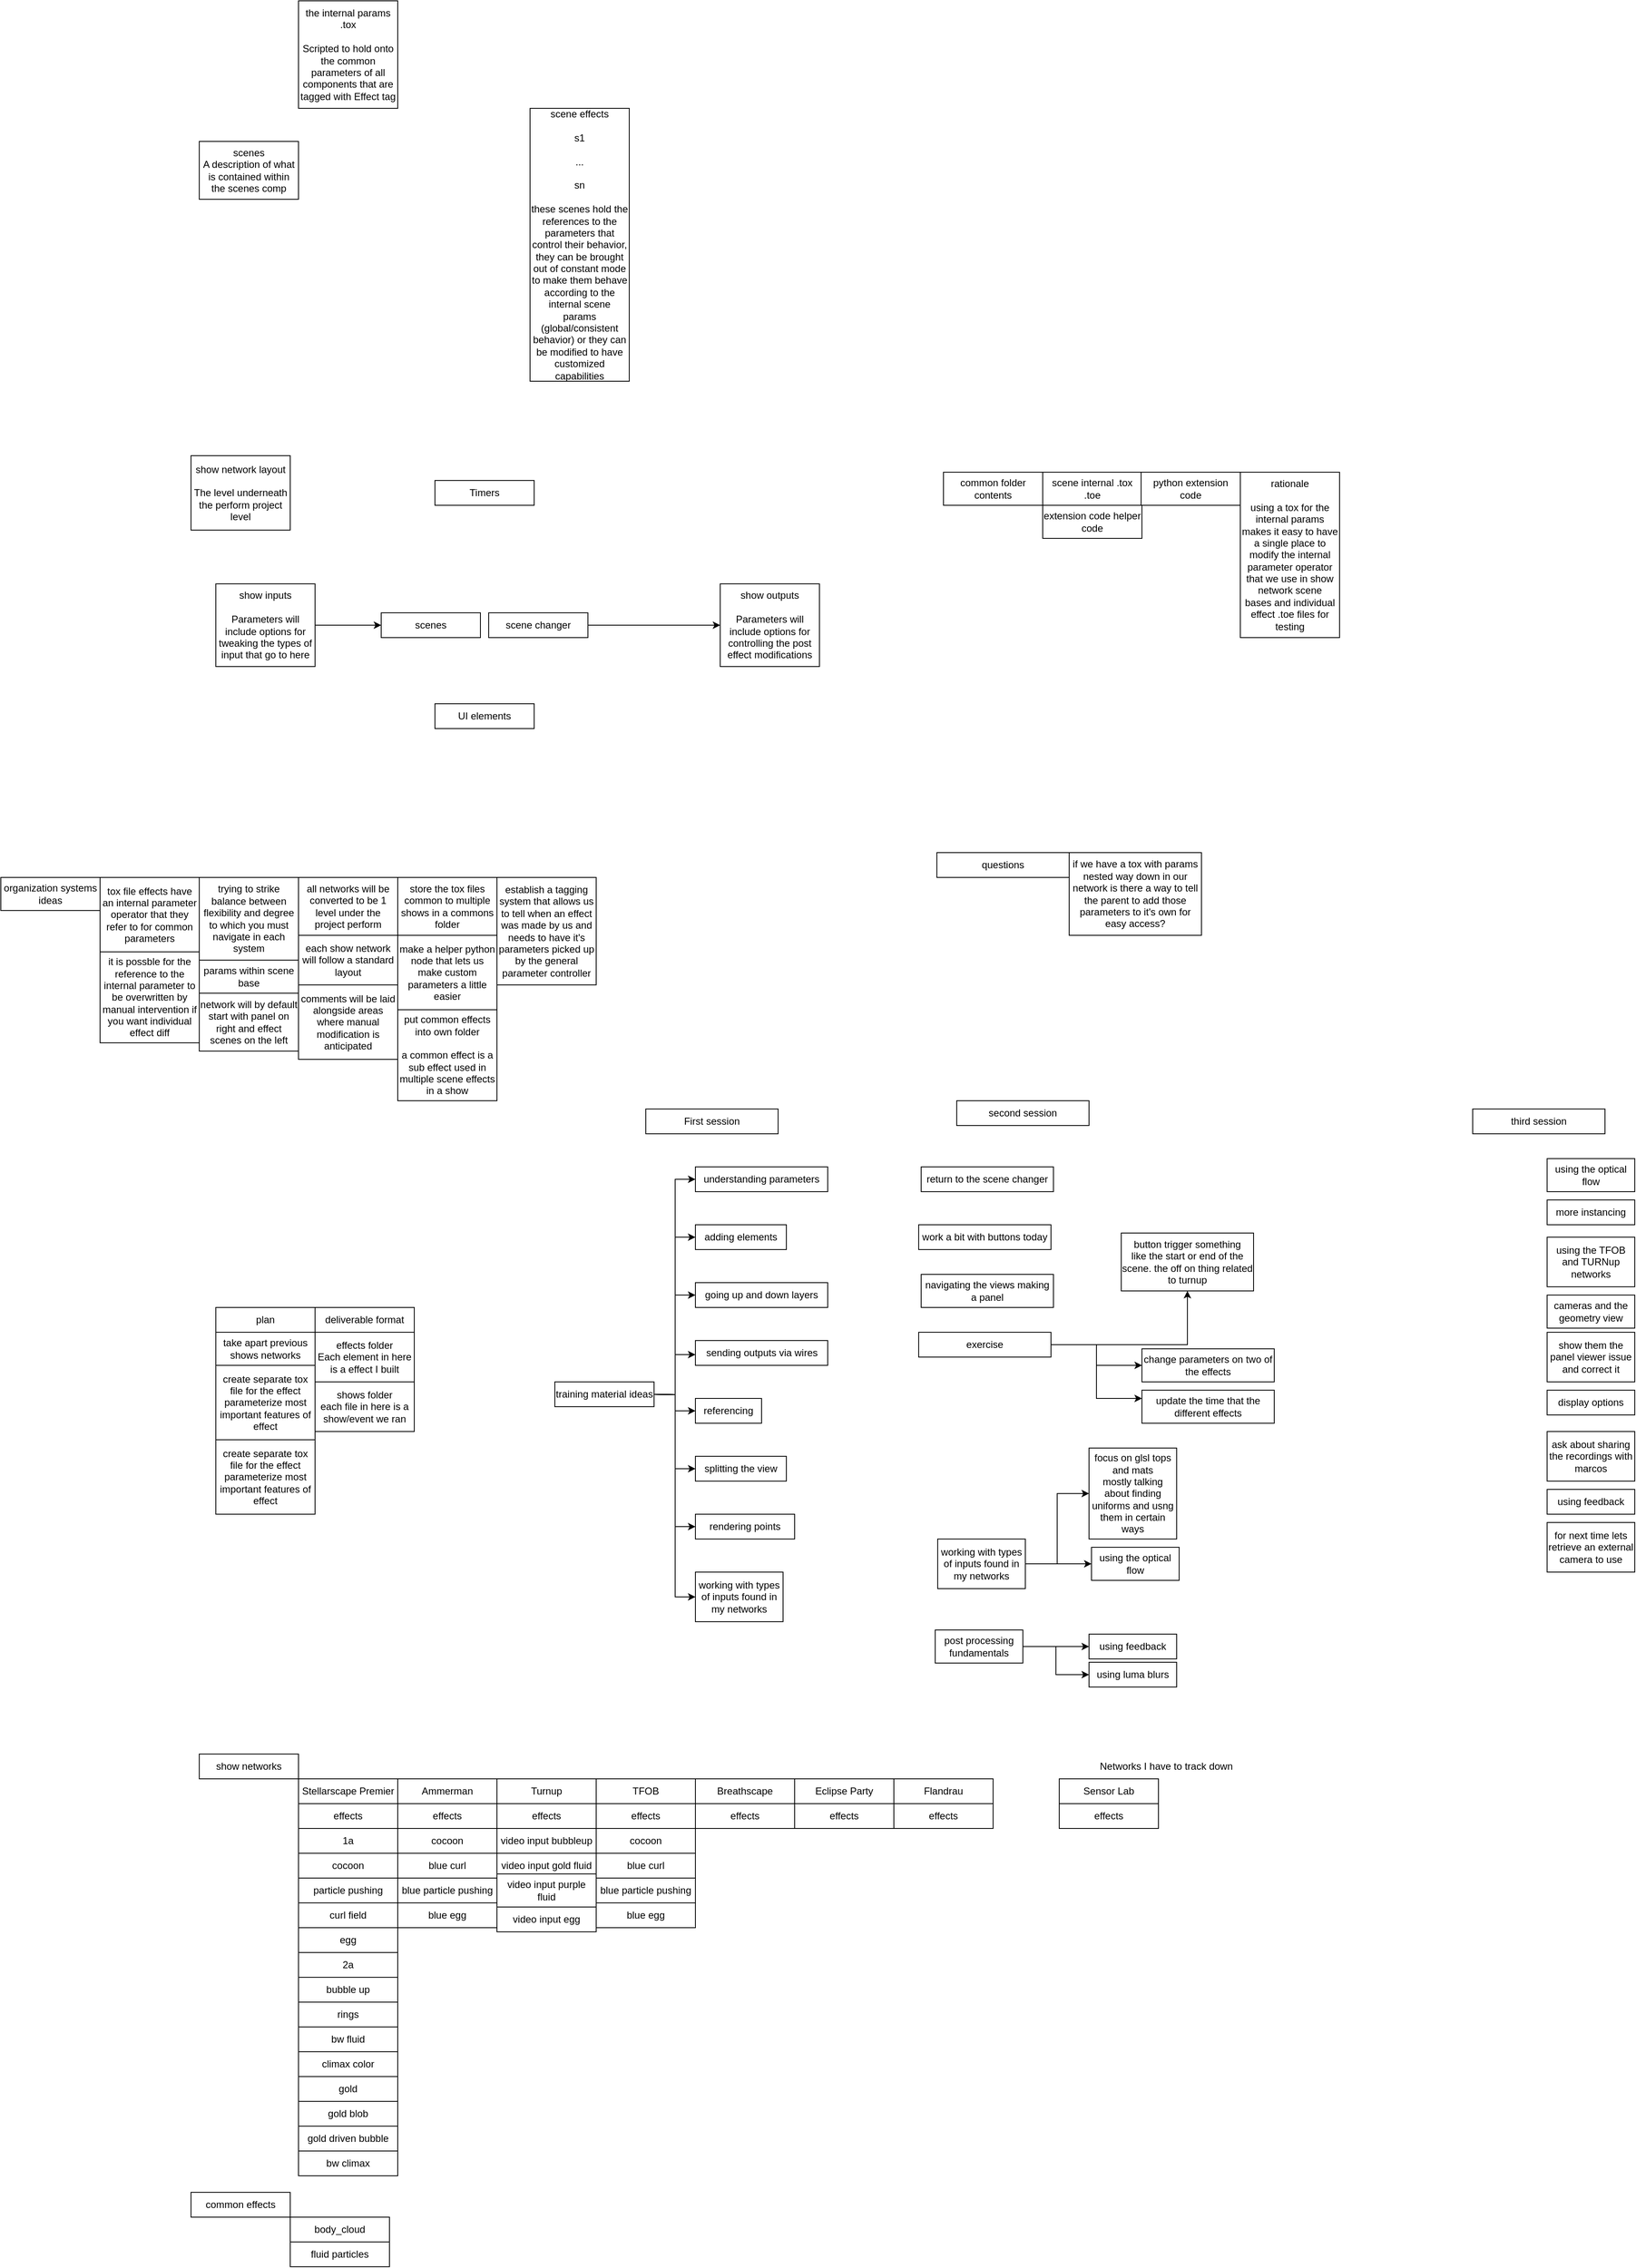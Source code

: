 <mxfile version="21.2.7" type="github">
  <diagram name="Page-1" id="jO3RNPpzsi-vT6jWUySs">
    <mxGraphModel dx="2092" dy="3021" grid="1" gridSize="10" guides="1" tooltips="1" connect="1" arrows="1" fold="1" page="1" pageScale="1" pageWidth="850" pageHeight="1100" math="0" shadow="0">
      <root>
        <mxCell id="0" />
        <mxCell id="1" parent="0" />
        <mxCell id="axIEKIJKyA-PjPpkGT-X-5" value="effects" style="rounded=0;whiteSpace=wrap;html=1;autosize=1;fixedWidth=1;resizeHeight=1;" parent="1" vertex="1">
          <mxGeometry x="200" y="560" width="120" height="30" as="geometry" />
        </mxCell>
        <mxCell id="axIEKIJKyA-PjPpkGT-X-6" value="show networks" style="rounded=0;whiteSpace=wrap;html=1;autosize=1;fixedWidth=1;resizeHeight=1;" parent="1" vertex="1">
          <mxGeometry x="80" y="500" width="120" height="30" as="geometry" />
        </mxCell>
        <mxCell id="axIEKIJKyA-PjPpkGT-X-7" value="&lt;div&gt;plan&lt;/div&gt;" style="rounded=0;whiteSpace=wrap;html=1;autosize=1;fixedWidth=1;resizeHeight=1;" parent="1" vertex="1">
          <mxGeometry x="100" y="-40" width="120" height="30" as="geometry" />
        </mxCell>
        <mxCell id="axIEKIJKyA-PjPpkGT-X-8" value="take apart previous shows networks" style="rounded=0;whiteSpace=wrap;html=1;autosize=1;fixedWidth=1;resizeHeight=1;" parent="1" vertex="1">
          <mxGeometry x="100" y="-10" width="120" height="40" as="geometry" />
        </mxCell>
        <mxCell id="axIEKIJKyA-PjPpkGT-X-9" value="&lt;div&gt;create separate tox file for the effect&lt;/div&gt;&lt;div&gt;parameterize most important features of effect&lt;/div&gt;" style="rounded=0;whiteSpace=wrap;html=1;autosize=1;fixedWidth=1;resizeHeight=1;verticalAlign=middle;labelPosition=center;verticalLabelPosition=middle;align=center;" parent="1" vertex="1">
          <mxGeometry x="100" y="30" width="120" height="90" as="geometry" />
        </mxCell>
        <mxCell id="axIEKIJKyA-PjPpkGT-X-10" value="&lt;div&gt;create separate tox file for the effect&lt;/div&gt;&lt;div&gt;parameterize most important features of effect&lt;/div&gt;" style="rounded=0;whiteSpace=wrap;html=1;autosize=1;fixedWidth=1;resizeHeight=1;verticalAlign=middle;labelPosition=center;verticalLabelPosition=middle;align=center;" parent="1" vertex="1">
          <mxGeometry x="100" y="120" width="120" height="90" as="geometry" />
        </mxCell>
        <mxCell id="axIEKIJKyA-PjPpkGT-X-11" value="deliverable format" style="rounded=0;whiteSpace=wrap;html=1;autosize=1;fixedWidth=1;resizeHeight=1;" parent="1" vertex="1">
          <mxGeometry x="220" y="-40" width="120" height="30" as="geometry" />
        </mxCell>
        <mxCell id="axIEKIJKyA-PjPpkGT-X-12" value="&lt;div&gt;effects folder&lt;/div&gt;&lt;div&gt;Each element in here is a effect I built&lt;br&gt;&lt;/div&gt;" style="rounded=0;whiteSpace=wrap;html=1;autosize=1;fixedWidth=1;resizeHeight=1;" parent="1" vertex="1">
          <mxGeometry x="220" y="-10" width="120" height="60" as="geometry" />
        </mxCell>
        <mxCell id="axIEKIJKyA-PjPpkGT-X-13" value="&lt;div&gt;shows folder&lt;/div&gt;&lt;div&gt;each file in here is a show/event we ran&lt;br&gt;&lt;/div&gt;" style="rounded=0;whiteSpace=wrap;html=1;autosize=1;fixedWidth=1;resizeHeight=1;" parent="1" vertex="1">
          <mxGeometry x="220" y="50" width="120" height="60" as="geometry" />
        </mxCell>
        <mxCell id="axIEKIJKyA-PjPpkGT-X-14" value="Stellarscape Premier" style="rounded=0;whiteSpace=wrap;html=1;autosize=1;fixedWidth=1;resizeHeight=1;" parent="1" vertex="1">
          <mxGeometry x="200" y="530" width="120" height="30" as="geometry" />
        </mxCell>
        <mxCell id="axIEKIJKyA-PjPpkGT-X-15" value="Ammerman" style="rounded=0;whiteSpace=wrap;html=1;autosize=1;fixedWidth=1;resizeHeight=1;" parent="1" vertex="1">
          <mxGeometry x="320" y="530" width="120" height="30" as="geometry" />
        </mxCell>
        <mxCell id="axIEKIJKyA-PjPpkGT-X-16" value="effects" style="rounded=0;whiteSpace=wrap;html=1;autosize=1;fixedWidth=1;resizeHeight=1;" parent="1" vertex="1">
          <mxGeometry x="320" y="560" width="120" height="30" as="geometry" />
        </mxCell>
        <mxCell id="axIEKIJKyA-PjPpkGT-X-17" value="Breathscape" style="rounded=0;whiteSpace=wrap;html=1;autosize=1;fixedWidth=1;resizeHeight=1;" parent="1" vertex="1">
          <mxGeometry x="680" y="530" width="120" height="30" as="geometry" />
        </mxCell>
        <mxCell id="axIEKIJKyA-PjPpkGT-X-18" value="effects" style="rounded=0;whiteSpace=wrap;html=1;autosize=1;fixedWidth=1;resizeHeight=1;" parent="1" vertex="1">
          <mxGeometry x="680" y="560" width="120" height="30" as="geometry" />
        </mxCell>
        <mxCell id="axIEKIJKyA-PjPpkGT-X-19" value="Turnup" style="rounded=0;whiteSpace=wrap;html=1;autosize=1;fixedWidth=1;resizeHeight=1;" parent="1" vertex="1">
          <mxGeometry x="440" y="530" width="120" height="30" as="geometry" />
        </mxCell>
        <mxCell id="axIEKIJKyA-PjPpkGT-X-20" value="effects" style="rounded=0;whiteSpace=wrap;html=1;autosize=1;fixedWidth=1;resizeHeight=1;" parent="1" vertex="1">
          <mxGeometry x="440" y="560" width="120" height="30" as="geometry" />
        </mxCell>
        <mxCell id="axIEKIJKyA-PjPpkGT-X-21" value="Sensor Lab" style="rounded=0;whiteSpace=wrap;html=1;autosize=1;fixedWidth=1;resizeHeight=1;" parent="1" vertex="1">
          <mxGeometry x="1120" y="530" width="120" height="30" as="geometry" />
        </mxCell>
        <mxCell id="axIEKIJKyA-PjPpkGT-X-22" value="effects" style="rounded=0;whiteSpace=wrap;html=1;autosize=1;fixedWidth=1;resizeHeight=1;" parent="1" vertex="1">
          <mxGeometry x="1120" y="560" width="120" height="30" as="geometry" />
        </mxCell>
        <mxCell id="axIEKIJKyA-PjPpkGT-X-25" value="TFOB" style="rounded=0;whiteSpace=wrap;html=1;autosize=1;fixedWidth=1;resizeHeight=1;" parent="1" vertex="1">
          <mxGeometry x="560" y="530" width="120" height="30" as="geometry" />
        </mxCell>
        <mxCell id="axIEKIJKyA-PjPpkGT-X-26" value="effects" style="rounded=0;whiteSpace=wrap;html=1;autosize=1;fixedWidth=1;resizeHeight=1;" parent="1" vertex="1">
          <mxGeometry x="560" y="560" width="120" height="30" as="geometry" />
        </mxCell>
        <mxCell id="axIEKIJKyA-PjPpkGT-X-27" value="Eclipse Party" style="rounded=0;whiteSpace=wrap;html=1;autosize=1;fixedWidth=1;resizeHeight=1;" parent="1" vertex="1">
          <mxGeometry x="800" y="530" width="120" height="30" as="geometry" />
        </mxCell>
        <mxCell id="axIEKIJKyA-PjPpkGT-X-28" value="effects" style="rounded=0;whiteSpace=wrap;html=1;autosize=1;fixedWidth=1;resizeHeight=1;" parent="1" vertex="1">
          <mxGeometry x="800" y="560" width="120" height="30" as="geometry" />
        </mxCell>
        <mxCell id="axIEKIJKyA-PjPpkGT-X-29" value="Flandrau" style="rounded=0;whiteSpace=wrap;html=1;autosize=1;fixedWidth=1;resizeHeight=1;" parent="1" vertex="1">
          <mxGeometry x="920" y="530" width="120" height="30" as="geometry" />
        </mxCell>
        <mxCell id="axIEKIJKyA-PjPpkGT-X-30" value="effects" style="rounded=0;whiteSpace=wrap;html=1;autosize=1;fixedWidth=1;resizeHeight=1;" parent="1" vertex="1">
          <mxGeometry x="920" y="560" width="120" height="30" as="geometry" />
        </mxCell>
        <mxCell id="axIEKIJKyA-PjPpkGT-X-31" value="cocoon" style="rounded=0;whiteSpace=wrap;html=1;autosize=1;fixedWidth=1;resizeHeight=1;" parent="1" vertex="1">
          <mxGeometry x="200" y="620" width="120" height="30" as="geometry" />
        </mxCell>
        <mxCell id="axIEKIJKyA-PjPpkGT-X-32" value="particle pushing" style="rounded=0;whiteSpace=wrap;html=1;autosize=1;fixedWidth=1;resizeHeight=1;" parent="1" vertex="1">
          <mxGeometry x="200" y="650" width="120" height="30" as="geometry" />
        </mxCell>
        <mxCell id="axIEKIJKyA-PjPpkGT-X-33" value="curl field" style="rounded=0;whiteSpace=wrap;html=1;autosize=1;fixedWidth=1;resizeHeight=1;" parent="1" vertex="1">
          <mxGeometry x="200" y="680" width="120" height="30" as="geometry" />
        </mxCell>
        <mxCell id="axIEKIJKyA-PjPpkGT-X-34" value="1a" style="rounded=0;whiteSpace=wrap;html=1;autosize=1;fixedWidth=1;resizeHeight=1;" parent="1" vertex="1">
          <mxGeometry x="200" y="590" width="120" height="30" as="geometry" />
        </mxCell>
        <mxCell id="axIEKIJKyA-PjPpkGT-X-35" value="egg" style="rounded=0;whiteSpace=wrap;html=1;autosize=1;fixedWidth=1;resizeHeight=1;" parent="1" vertex="1">
          <mxGeometry x="200" y="710" width="120" height="30" as="geometry" />
        </mxCell>
        <mxCell id="axIEKIJKyA-PjPpkGT-X-36" value="bubble up" style="rounded=0;whiteSpace=wrap;html=1;autosize=1;fixedWidth=1;resizeHeight=1;" parent="1" vertex="1">
          <mxGeometry x="200" y="770" width="120" height="30" as="geometry" />
        </mxCell>
        <mxCell id="axIEKIJKyA-PjPpkGT-X-37" value="rings" style="rounded=0;whiteSpace=wrap;html=1;autosize=1;fixedWidth=1;resizeHeight=1;" parent="1" vertex="1">
          <mxGeometry x="200" y="800" width="120" height="30" as="geometry" />
        </mxCell>
        <mxCell id="axIEKIJKyA-PjPpkGT-X-38" value="bw fluid " style="rounded=0;whiteSpace=wrap;html=1;autosize=1;fixedWidth=1;resizeHeight=1;" parent="1" vertex="1">
          <mxGeometry x="200" y="830" width="120" height="30" as="geometry" />
        </mxCell>
        <mxCell id="axIEKIJKyA-PjPpkGT-X-39" value="gold" style="rounded=0;whiteSpace=wrap;html=1;autosize=1;fixedWidth=1;resizeHeight=1;" parent="1" vertex="1">
          <mxGeometry x="200" y="890" width="120" height="30" as="geometry" />
        </mxCell>
        <mxCell id="axIEKIJKyA-PjPpkGT-X-40" value="2a" style="rounded=0;whiteSpace=wrap;html=1;autosize=1;fixedWidth=1;resizeHeight=1;" parent="1" vertex="1">
          <mxGeometry x="200" y="740" width="120" height="30" as="geometry" />
        </mxCell>
        <mxCell id="axIEKIJKyA-PjPpkGT-X-41" value="gold driven bubble" style="rounded=0;whiteSpace=wrap;html=1;autosize=1;fixedWidth=1;resizeHeight=1;" parent="1" vertex="1">
          <mxGeometry x="200" y="950" width="120" height="30" as="geometry" />
        </mxCell>
        <mxCell id="axIEKIJKyA-PjPpkGT-X-42" value="bw climax" style="rounded=0;whiteSpace=wrap;html=1;autosize=1;fixedWidth=1;resizeHeight=1;" parent="1" vertex="1">
          <mxGeometry x="200" y="980" width="120" height="30" as="geometry" />
        </mxCell>
        <mxCell id="axIEKIJKyA-PjPpkGT-X-43" value="climax color" style="rounded=0;whiteSpace=wrap;html=1;autosize=1;fixedWidth=1;resizeHeight=1;" parent="1" vertex="1">
          <mxGeometry x="200" y="860" width="120" height="30" as="geometry" />
        </mxCell>
        <mxCell id="axIEKIJKyA-PjPpkGT-X-44" value="gold blob" style="rounded=0;whiteSpace=wrap;html=1;autosize=1;fixedWidth=1;resizeHeight=1;" parent="1" vertex="1">
          <mxGeometry x="200" y="920" width="120" height="30" as="geometry" />
        </mxCell>
        <mxCell id="axIEKIJKyA-PjPpkGT-X-45" value="cocoon" style="rounded=0;whiteSpace=wrap;html=1;autosize=1;fixedWidth=1;resizeHeight=1;" parent="1" vertex="1">
          <mxGeometry x="320" y="590" width="120" height="30" as="geometry" />
        </mxCell>
        <mxCell id="axIEKIJKyA-PjPpkGT-X-46" value="blue curl" style="rounded=0;whiteSpace=wrap;html=1;autosize=1;fixedWidth=1;resizeHeight=1;" parent="1" vertex="1">
          <mxGeometry x="320" y="620" width="120" height="30" as="geometry" />
        </mxCell>
        <mxCell id="axIEKIJKyA-PjPpkGT-X-47" value="blue particle pushing" style="rounded=0;whiteSpace=wrap;html=1;autosize=1;fixedWidth=1;resizeHeight=1;" parent="1" vertex="1">
          <mxGeometry x="320" y="650" width="120" height="30" as="geometry" />
        </mxCell>
        <mxCell id="axIEKIJKyA-PjPpkGT-X-48" value="blue egg" style="rounded=0;whiteSpace=wrap;html=1;autosize=1;fixedWidth=1;resizeHeight=1;" parent="1" vertex="1">
          <mxGeometry x="320" y="680" width="120" height="30" as="geometry" />
        </mxCell>
        <mxCell id="axIEKIJKyA-PjPpkGT-X-49" value="video input bubbleup" style="rounded=0;whiteSpace=wrap;html=1;autosize=1;fixedWidth=1;resizeHeight=1;" parent="1" vertex="1">
          <mxGeometry x="440" y="590" width="120" height="30" as="geometry" />
        </mxCell>
        <mxCell id="axIEKIJKyA-PjPpkGT-X-51" value="gold" style="rounded=0;whiteSpace=wrap;html=1;autosize=1;fixedWidth=1;resizeHeight=1;" parent="1" vertex="1">
          <mxGeometry x="440" y="620" width="120" height="30" as="geometry" />
        </mxCell>
        <mxCell id="axIEKIJKyA-PjPpkGT-X-52" value="&lt;div&gt;video input gold fluid&lt;/div&gt;" style="rounded=0;whiteSpace=wrap;html=1;autosize=1;fixedWidth=1;resizeHeight=1;" parent="1" vertex="1">
          <mxGeometry x="440" y="620" width="120" height="30" as="geometry" />
        </mxCell>
        <mxCell id="axIEKIJKyA-PjPpkGT-X-53" value="video input purple fluid" style="rounded=0;whiteSpace=wrap;html=1;autosize=1;fixedWidth=1;resizeHeight=1;" parent="1" vertex="1">
          <mxGeometry x="440" y="645" width="120" height="40" as="geometry" />
        </mxCell>
        <mxCell id="axIEKIJKyA-PjPpkGT-X-54" value="video input egg" style="rounded=0;whiteSpace=wrap;html=1;autosize=1;fixedWidth=1;resizeHeight=1;" parent="1" vertex="1">
          <mxGeometry x="440" y="685" width="120" height="30" as="geometry" />
        </mxCell>
        <mxCell id="axIEKIJKyA-PjPpkGT-X-59" value="cocoon" style="rounded=0;whiteSpace=wrap;html=1;autosize=1;fixedWidth=1;resizeHeight=1;" parent="1" vertex="1">
          <mxGeometry x="560" y="590" width="120" height="30" as="geometry" />
        </mxCell>
        <mxCell id="axIEKIJKyA-PjPpkGT-X-60" value="blue curl" style="rounded=0;whiteSpace=wrap;html=1;autosize=1;fixedWidth=1;resizeHeight=1;" parent="1" vertex="1">
          <mxGeometry x="560" y="620" width="120" height="30" as="geometry" />
        </mxCell>
        <mxCell id="axIEKIJKyA-PjPpkGT-X-61" value="blue particle pushing" style="rounded=0;whiteSpace=wrap;html=1;autosize=1;fixedWidth=1;resizeHeight=1;" parent="1" vertex="1">
          <mxGeometry x="560" y="650" width="120" height="30" as="geometry" />
        </mxCell>
        <mxCell id="axIEKIJKyA-PjPpkGT-X-62" value="blue egg" style="rounded=0;whiteSpace=wrap;html=1;autosize=1;fixedWidth=1;resizeHeight=1;" parent="1" vertex="1">
          <mxGeometry x="560" y="680" width="120" height="30" as="geometry" />
        </mxCell>
        <mxCell id="axIEKIJKyA-PjPpkGT-X-83" style="edgeStyle=orthogonalEdgeStyle;rounded=0;orthogonalLoop=1;jettySize=auto;html=1;exitX=1;exitY=0.5;exitDx=0;exitDy=0;entryX=0;entryY=0.5;entryDx=0;entryDy=0;strokeColor=default;" parent="1" target="axIEKIJKyA-PjPpkGT-X-69" edge="1">
          <mxGeometry relative="1" as="geometry">
            <mxPoint x="630" y="65" as="sourcePoint" />
          </mxGeometry>
        </mxCell>
        <mxCell id="axIEKIJKyA-PjPpkGT-X-84" style="edgeStyle=orthogonalEdgeStyle;rounded=0;orthogonalLoop=1;jettySize=auto;html=1;exitX=1;exitY=0.5;exitDx=0;exitDy=0;entryX=0;entryY=0.5;entryDx=0;entryDy=0;strokeColor=default;" parent="1" target="axIEKIJKyA-PjPpkGT-X-70" edge="1">
          <mxGeometry relative="1" as="geometry">
            <mxPoint x="630" y="65" as="sourcePoint" />
          </mxGeometry>
        </mxCell>
        <mxCell id="axIEKIJKyA-PjPpkGT-X-85" style="edgeStyle=orthogonalEdgeStyle;rounded=0;orthogonalLoop=1;jettySize=auto;html=1;exitX=1;exitY=0.5;exitDx=0;exitDy=0;entryX=0;entryY=0.5;entryDx=0;entryDy=0;strokeColor=default;" parent="1" target="axIEKIJKyA-PjPpkGT-X-71" edge="1">
          <mxGeometry relative="1" as="geometry">
            <mxPoint x="630" y="65" as="sourcePoint" />
          </mxGeometry>
        </mxCell>
        <mxCell id="axIEKIJKyA-PjPpkGT-X-86" style="edgeStyle=orthogonalEdgeStyle;rounded=0;orthogonalLoop=1;jettySize=auto;html=1;exitX=1;exitY=0.5;exitDx=0;exitDy=0;entryX=0;entryY=0.567;entryDx=0;entryDy=0;entryPerimeter=0;strokeColor=default;" parent="1" target="axIEKIJKyA-PjPpkGT-X-76" edge="1">
          <mxGeometry relative="1" as="geometry">
            <mxPoint x="630" y="65" as="sourcePoint" />
          </mxGeometry>
        </mxCell>
        <mxCell id="axIEKIJKyA-PjPpkGT-X-87" style="edgeStyle=orthogonalEdgeStyle;rounded=0;orthogonalLoop=1;jettySize=auto;html=1;exitX=1;exitY=0.5;exitDx=0;exitDy=0;strokeColor=default;entryX=0;entryY=0.5;entryDx=0;entryDy=0;" parent="1" target="axIEKIJKyA-PjPpkGT-X-73" edge="1">
          <mxGeometry relative="1" as="geometry">
            <mxPoint x="630" y="65" as="sourcePoint" />
          </mxGeometry>
        </mxCell>
        <mxCell id="axIEKIJKyA-PjPpkGT-X-89" style="edgeStyle=orthogonalEdgeStyle;rounded=0;orthogonalLoop=1;jettySize=auto;html=1;exitX=1;exitY=0.5;exitDx=0;exitDy=0;entryX=0;entryY=0.5;entryDx=0;entryDy=0;strokeColor=default;" parent="1" target="axIEKIJKyA-PjPpkGT-X-72" edge="1">
          <mxGeometry relative="1" as="geometry">
            <mxPoint x="630" y="65" as="sourcePoint" />
          </mxGeometry>
        </mxCell>
        <mxCell id="axIEKIJKyA-PjPpkGT-X-90" style="edgeStyle=orthogonalEdgeStyle;rounded=0;orthogonalLoop=1;jettySize=auto;html=1;exitX=1;exitY=0.5;exitDx=0;exitDy=0;entryX=0;entryY=0.5;entryDx=0;entryDy=0;strokeColor=default;" parent="1" target="axIEKIJKyA-PjPpkGT-X-81" edge="1">
          <mxGeometry relative="1" as="geometry">
            <mxPoint x="630" y="65" as="sourcePoint" />
          </mxGeometry>
        </mxCell>
        <mxCell id="axIEKIJKyA-PjPpkGT-X-91" style="edgeStyle=orthogonalEdgeStyle;rounded=0;orthogonalLoop=1;jettySize=auto;html=1;exitX=1;exitY=0.5;exitDx=0;exitDy=0;entryX=0;entryY=0.5;entryDx=0;entryDy=0;strokeColor=default;" parent="1" target="axIEKIJKyA-PjPpkGT-X-77" edge="1">
          <mxGeometry relative="1" as="geometry">
            <mxPoint x="630" y="65" as="sourcePoint" />
          </mxGeometry>
        </mxCell>
        <mxCell id="axIEKIJKyA-PjPpkGT-X-63" value="training material ideas" style="rounded=0;whiteSpace=wrap;html=1;autosize=1;fixedWidth=1;resizeHeight=1;" parent="1" vertex="1">
          <mxGeometry x="510" y="50" width="120" height="30" as="geometry" />
        </mxCell>
        <mxCell id="axIEKIJKyA-PjPpkGT-X-70" value="adding elements" style="rounded=0;whiteSpace=wrap;html=1;autosize=1;fixedWidth=1;resizeHeight=1;fontFamily=Helvetica;fontSize=12;fontColor=default;align=center;strokeColor=default;fillColor=none;gradientColor=none;" parent="1" vertex="1">
          <mxGeometry x="680" y="-140" width="110" height="30" as="geometry" />
        </mxCell>
        <mxCell id="axIEKIJKyA-PjPpkGT-X-71" value="going up and down layers" style="rounded=0;whiteSpace=wrap;html=1;autosize=1;fixedWidth=1;resizeHeight=1;fontFamily=Helvetica;fontSize=12;fontColor=default;align=center;strokeColor=default;fillColor=none;gradientColor=none;" parent="1" vertex="1">
          <mxGeometry x="680" y="-70" width="160" height="30" as="geometry" />
        </mxCell>
        <mxCell id="axIEKIJKyA-PjPpkGT-X-72" value="splitting the view" style="rounded=0;whiteSpace=wrap;html=1;autosize=1;fixedWidth=1;resizeHeight=1;fontFamily=Helvetica;fontSize=12;fontColor=default;align=center;strokeColor=default;fillColor=none;gradientColor=none;" parent="1" vertex="1">
          <mxGeometry x="680" y="140" width="110" height="30" as="geometry" />
        </mxCell>
        <mxCell id="axIEKIJKyA-PjPpkGT-X-73" value="referencing" style="rounded=0;whiteSpace=wrap;html=1;autosize=1;fixedWidth=1;resizeHeight=1;fontFamily=Helvetica;fontSize=12;fontColor=default;align=center;strokeColor=default;fillColor=none;gradientColor=none;" parent="1" vertex="1">
          <mxGeometry x="680" y="70" width="80" height="30" as="geometry" />
        </mxCell>
        <mxCell id="axIEKIJKyA-PjPpkGT-X-76" value="sending outputs via wires" style="text;html=1;align=center;verticalAlign=middle;resizable=0;points=[];autosize=1;strokeColor=default;" parent="1" vertex="1">
          <mxGeometry x="680" width="160" height="30" as="geometry" />
        </mxCell>
        <mxCell id="axIEKIJKyA-PjPpkGT-X-77" value="&lt;div&gt;working with types of inputs found in my networks&lt;/div&gt;" style="rounded=0;whiteSpace=wrap;html=1;autosize=1;fixedWidth=1;resizeHeight=1;fontFamily=Helvetica;fontSize=12;fontColor=default;align=center;strokeColor=default;fillColor=none;gradientColor=none;" parent="1" vertex="1">
          <mxGeometry x="680" y="280" width="106" height="60" as="geometry" />
        </mxCell>
        <mxCell id="axIEKIJKyA-PjPpkGT-X-81" value="rendering points" style="rounded=0;whiteSpace=wrap;html=1;autosize=1;fixedWidth=1;resizeHeight=1;strokeColor=default;" parent="1" vertex="1">
          <mxGeometry x="680" y="210" width="120" height="30" as="geometry" />
        </mxCell>
        <mxCell id="axIEKIJKyA-PjPpkGT-X-69" value="understanding parameters" style="rounded=0;whiteSpace=wrap;html=1;autosize=1;fixedWidth=1;resizeHeight=1;fontFamily=Helvetica;fontSize=12;fontColor=default;align=center;strokeColor=default;fillColor=none;gradientColor=none;" parent="1" vertex="1">
          <mxGeometry x="680" y="-210" width="160" height="30" as="geometry" />
        </mxCell>
        <mxCell id="axIEKIJKyA-PjPpkGT-X-96" value="Networks I have to track down" style="text;html=1;align=center;verticalAlign=middle;resizable=0;points=[];autosize=1;" parent="1" vertex="1">
          <mxGeometry x="1159" y="500" width="180" height="30" as="geometry" />
        </mxCell>
        <mxCell id="axIEKIJKyA-PjPpkGT-X-97" value="&amp;nbsp;" style="text;whiteSpace=wrap;html=1;" parent="1" vertex="1">
          <mxGeometry x="10" y="90" width="40" height="40" as="geometry" />
        </mxCell>
        <mxCell id="8prkjfwwkmIOHAyzSjH_-1" value="return to the scene changer" style="rounded=0;whiteSpace=wrap;html=1;autosize=1;fixedWidth=1;resizeHeight=1;fontFamily=Helvetica;fontSize=12;fontColor=default;align=center;strokeColor=default;fillColor=none;gradientColor=none;" parent="1" vertex="1">
          <mxGeometry x="953" y="-210" width="160" height="30" as="geometry" />
        </mxCell>
        <mxCell id="8prkjfwwkmIOHAyzSjH_-2" value="work a bit with buttons today" style="rounded=0;whiteSpace=wrap;html=1;autosize=1;fixedWidth=1;resizeHeight=1;fontFamily=Helvetica;fontSize=12;fontColor=default;align=center;strokeColor=default;fillColor=none;gradientColor=none;" parent="1" vertex="1">
          <mxGeometry x="950" y="-140" width="160" height="30" as="geometry" />
        </mxCell>
        <mxCell id="8prkjfwwkmIOHAyzSjH_-3" value="navigating the views making a panel" style="rounded=0;whiteSpace=wrap;html=1;autosize=1;fixedWidth=1;resizeHeight=1;fontFamily=Helvetica;fontSize=12;fontColor=default;align=center;strokeColor=default;fillColor=none;gradientColor=none;" parent="1" vertex="1">
          <mxGeometry x="953" y="-80" width="160" height="40" as="geometry" />
        </mxCell>
        <mxCell id="8prkjfwwkmIOHAyzSjH_-17" value="" style="edgeStyle=orthogonalEdgeStyle;rounded=0;orthogonalLoop=1;jettySize=auto;html=1;" parent="1" source="8prkjfwwkmIOHAyzSjH_-4" target="8prkjfwwkmIOHAyzSjH_-16" edge="1">
          <mxGeometry relative="1" as="geometry" />
        </mxCell>
        <mxCell id="8prkjfwwkmIOHAyzSjH_-19" value="" style="edgeStyle=orthogonalEdgeStyle;rounded=0;orthogonalLoop=1;jettySize=auto;html=1;" parent="1" source="8prkjfwwkmIOHAyzSjH_-4" target="8prkjfwwkmIOHAyzSjH_-18" edge="1">
          <mxGeometry relative="1" as="geometry" />
        </mxCell>
        <mxCell id="8prkjfwwkmIOHAyzSjH_-21" value="" style="edgeStyle=orthogonalEdgeStyle;rounded=0;orthogonalLoop=1;jettySize=auto;html=1;entryX=0;entryY=0.25;entryDx=0;entryDy=0;" parent="1" source="8prkjfwwkmIOHAyzSjH_-4" target="8prkjfwwkmIOHAyzSjH_-20" edge="1">
          <mxGeometry relative="1" as="geometry" />
        </mxCell>
        <mxCell id="8prkjfwwkmIOHAyzSjH_-4" value="exercise" style="rounded=0;whiteSpace=wrap;html=1;autosize=1;fixedWidth=1;resizeHeight=1;fontFamily=Helvetica;fontSize=12;fontColor=default;align=center;strokeColor=default;fillColor=none;gradientColor=none;" parent="1" vertex="1">
          <mxGeometry x="950" y="-10" width="160" height="30" as="geometry" />
        </mxCell>
        <mxCell id="8prkjfwwkmIOHAyzSjH_-7" value="" style="edgeStyle=orthogonalEdgeStyle;rounded=0;orthogonalLoop=1;jettySize=auto;html=1;" parent="1" source="8prkjfwwkmIOHAyzSjH_-5" target="8prkjfwwkmIOHAyzSjH_-6" edge="1">
          <mxGeometry relative="1" as="geometry" />
        </mxCell>
        <mxCell id="8prkjfwwkmIOHAyzSjH_-15" value="" style="edgeStyle=orthogonalEdgeStyle;rounded=0;orthogonalLoop=1;jettySize=auto;html=1;" parent="1" source="8prkjfwwkmIOHAyzSjH_-5" target="8prkjfwwkmIOHAyzSjH_-14" edge="1">
          <mxGeometry relative="1" as="geometry" />
        </mxCell>
        <mxCell id="8prkjfwwkmIOHAyzSjH_-5" value="&lt;div&gt;working with types of inputs found in my networks&lt;/div&gt;" style="rounded=0;whiteSpace=wrap;html=1;autosize=1;fixedWidth=1;resizeHeight=1;fontFamily=Helvetica;fontSize=12;fontColor=default;align=center;strokeColor=default;fillColor=none;gradientColor=none;" parent="1" vertex="1">
          <mxGeometry x="973" y="240" width="106" height="60" as="geometry" />
        </mxCell>
        <mxCell id="8prkjfwwkmIOHAyzSjH_-6" value="focus on glsl tops and mats&lt;br&gt;mostly talking about finding uniforms and usng them in certain ways" style="rounded=0;whiteSpace=wrap;html=1;autosize=1;fixedWidth=1;resizeHeight=1;fontFamily=Helvetica;fontSize=12;fontColor=default;align=center;strokeColor=default;fillColor=none;gradientColor=none;" parent="1" vertex="1">
          <mxGeometry x="1156" y="130" width="106" height="110" as="geometry" />
        </mxCell>
        <mxCell id="8prkjfwwkmIOHAyzSjH_-10" value="" style="edgeStyle=orthogonalEdgeStyle;rounded=0;orthogonalLoop=1;jettySize=auto;html=1;" parent="1" source="8prkjfwwkmIOHAyzSjH_-8" target="8prkjfwwkmIOHAyzSjH_-9" edge="1">
          <mxGeometry relative="1" as="geometry" />
        </mxCell>
        <mxCell id="8prkjfwwkmIOHAyzSjH_-12" value="" style="edgeStyle=orthogonalEdgeStyle;rounded=0;orthogonalLoop=1;jettySize=auto;html=1;" parent="1" source="8prkjfwwkmIOHAyzSjH_-8" target="8prkjfwwkmIOHAyzSjH_-11" edge="1">
          <mxGeometry relative="1" as="geometry" />
        </mxCell>
        <mxCell id="8prkjfwwkmIOHAyzSjH_-8" value="post processing fundamentals" style="rounded=0;whiteSpace=wrap;html=1;autosize=1;fixedWidth=1;resizeHeight=1;fontFamily=Helvetica;fontSize=12;fontColor=default;align=center;strokeColor=default;fillColor=none;gradientColor=none;" parent="1" vertex="1">
          <mxGeometry x="970" y="350" width="106" height="40" as="geometry" />
        </mxCell>
        <mxCell id="8prkjfwwkmIOHAyzSjH_-9" value="&lt;div&gt;using feedback&lt;/div&gt;" style="rounded=0;whiteSpace=wrap;html=1;autosize=1;fixedWidth=1;resizeHeight=1;fontFamily=Helvetica;fontSize=12;fontColor=default;align=center;strokeColor=default;fillColor=none;gradientColor=none;" parent="1" vertex="1">
          <mxGeometry x="1156" y="355" width="106" height="30" as="geometry" />
        </mxCell>
        <mxCell id="8prkjfwwkmIOHAyzSjH_-11" value="using luma blurs" style="rounded=0;whiteSpace=wrap;html=1;autosize=1;fixedWidth=1;resizeHeight=1;fontFamily=Helvetica;fontSize=12;fontColor=default;align=center;strokeColor=default;fillColor=none;gradientColor=none;" parent="1" vertex="1">
          <mxGeometry x="1156" y="389" width="106" height="30" as="geometry" />
        </mxCell>
        <mxCell id="8prkjfwwkmIOHAyzSjH_-14" value="using the optical flow" style="rounded=0;whiteSpace=wrap;html=1;autosize=1;fixedWidth=1;resizeHeight=1;fontFamily=Helvetica;fontSize=12;fontColor=default;align=center;strokeColor=default;fillColor=none;gradientColor=none;" parent="1" vertex="1">
          <mxGeometry x="1159" y="250" width="106" height="40" as="geometry" />
        </mxCell>
        <mxCell id="8prkjfwwkmIOHAyzSjH_-16" value="&lt;div&gt;button trigger something&lt;/div&gt;&lt;div&gt;like the start or end of the scene. the off on thing related to turnup&lt;br&gt;&lt;/div&gt;" style="rounded=0;whiteSpace=wrap;html=1;autosize=1;fixedWidth=1;resizeHeight=1;fontFamily=Helvetica;fontSize=12;fontColor=default;align=center;strokeColor=default;fillColor=none;gradientColor=none;" parent="1" vertex="1">
          <mxGeometry x="1195" y="-130" width="160" height="70" as="geometry" />
        </mxCell>
        <mxCell id="8prkjfwwkmIOHAyzSjH_-18" value="change parameters on two of the effects" style="rounded=0;whiteSpace=wrap;html=1;autosize=1;fixedWidth=1;resizeHeight=1;fontFamily=Helvetica;fontSize=12;fontColor=default;align=center;strokeColor=default;fillColor=none;gradientColor=none;" parent="1" vertex="1">
          <mxGeometry x="1220" y="10" width="160" height="40" as="geometry" />
        </mxCell>
        <mxCell id="8prkjfwwkmIOHAyzSjH_-20" value="update the time that the different effects " style="rounded=0;whiteSpace=wrap;html=1;autosize=1;fixedWidth=1;resizeHeight=1;fontFamily=Helvetica;fontSize=12;fontColor=default;align=center;strokeColor=default;fillColor=none;gradientColor=none;" parent="1" vertex="1">
          <mxGeometry x="1220" y="60" width="160" height="40" as="geometry" />
        </mxCell>
        <mxCell id="ISq-TGhER7DgccQ3ykd7-1" value="First session" style="rounded=0;whiteSpace=wrap;html=1;autosize=1;fixedWidth=1;resizeHeight=1;fontFamily=Helvetica;fontSize=12;fontColor=default;align=center;strokeColor=default;fillColor=none;gradientColor=none;" parent="1" vertex="1">
          <mxGeometry x="620" y="-280" width="160" height="30" as="geometry" />
        </mxCell>
        <mxCell id="ISq-TGhER7DgccQ3ykd7-2" value="second session" style="rounded=0;whiteSpace=wrap;html=1;autosize=1;fixedWidth=1;resizeHeight=1;fontFamily=Helvetica;fontSize=12;fontColor=default;align=center;strokeColor=default;fillColor=none;gradientColor=none;" parent="1" vertex="1">
          <mxGeometry x="996" y="-290" width="160" height="30" as="geometry" />
        </mxCell>
        <mxCell id="ISq-TGhER7DgccQ3ykd7-3" value="third session" style="rounded=0;whiteSpace=wrap;html=1;autosize=1;fixedWidth=1;resizeHeight=1;fontFamily=Helvetica;fontSize=12;fontColor=default;align=center;strokeColor=default;fillColor=none;gradientColor=none;" parent="1" vertex="1">
          <mxGeometry x="1620" y="-280" width="160" height="30" as="geometry" />
        </mxCell>
        <mxCell id="ISq-TGhER7DgccQ3ykd7-4" value="using the optical flow" style="rounded=0;whiteSpace=wrap;html=1;autosize=1;fixedWidth=1;resizeHeight=1;fontFamily=Helvetica;fontSize=12;fontColor=default;align=center;strokeColor=default;fillColor=none;gradientColor=none;" parent="1" vertex="1">
          <mxGeometry x="1710" y="-220" width="106" height="40" as="geometry" />
        </mxCell>
        <mxCell id="ISq-TGhER7DgccQ3ykd7-5" value="more instancing" style="rounded=0;whiteSpace=wrap;html=1;autosize=1;fixedWidth=1;resizeHeight=1;fontFamily=Helvetica;fontSize=12;fontColor=default;align=center;strokeColor=default;fillColor=none;gradientColor=none;" parent="1" vertex="1">
          <mxGeometry x="1710" y="-170" width="106" height="30" as="geometry" />
        </mxCell>
        <mxCell id="ISq-TGhER7DgccQ3ykd7-6" value="using the TFOB and TURNup networks" style="rounded=0;whiteSpace=wrap;html=1;autosize=1;fixedWidth=1;resizeHeight=1;fontFamily=Helvetica;fontSize=12;fontColor=default;align=center;strokeColor=default;fillColor=none;gradientColor=none;" parent="1" vertex="1">
          <mxGeometry x="1710" y="-125" width="106" height="60" as="geometry" />
        </mxCell>
        <mxCell id="ISq-TGhER7DgccQ3ykd7-7" value="cameras and the geometry view" style="rounded=0;whiteSpace=wrap;html=1;autosize=1;fixedWidth=1;resizeHeight=1;fontFamily=Helvetica;fontSize=12;fontColor=default;align=center;strokeColor=default;fillColor=none;gradientColor=none;" parent="1" vertex="1">
          <mxGeometry x="1710" y="-55" width="106" height="40" as="geometry" />
        </mxCell>
        <mxCell id="ISq-TGhER7DgccQ3ykd7-8" value="show them the panel viewer issue and correct it" style="rounded=0;whiteSpace=wrap;html=1;autosize=1;fixedWidth=1;resizeHeight=1;fontFamily=Helvetica;fontSize=12;fontColor=default;align=center;strokeColor=default;fillColor=none;gradientColor=none;" parent="1" vertex="1">
          <mxGeometry x="1710" y="-10" width="106" height="60" as="geometry" />
        </mxCell>
        <mxCell id="ISq-TGhER7DgccQ3ykd7-9" value="display options" style="rounded=0;whiteSpace=wrap;html=1;autosize=1;fixedWidth=1;resizeHeight=1;fontFamily=Helvetica;fontSize=12;fontColor=default;align=center;strokeColor=default;fillColor=none;gradientColor=none;" parent="1" vertex="1">
          <mxGeometry x="1710" y="60" width="106" height="30" as="geometry" />
        </mxCell>
        <mxCell id="ISq-TGhER7DgccQ3ykd7-10" value="ask about sharing the recordings with marcos" style="rounded=0;whiteSpace=wrap;html=1;autosize=1;fixedWidth=1;resizeHeight=1;fontFamily=Helvetica;fontSize=12;fontColor=default;align=center;strokeColor=default;fillColor=none;gradientColor=none;" parent="1" vertex="1">
          <mxGeometry x="1710" y="110" width="106" height="60" as="geometry" />
        </mxCell>
        <mxCell id="ISq-TGhER7DgccQ3ykd7-11" value="&lt;div&gt;using feedback&lt;/div&gt;" style="rounded=0;whiteSpace=wrap;html=1;autosize=1;fixedWidth=1;resizeHeight=1;fontFamily=Helvetica;fontSize=12;fontColor=default;align=center;strokeColor=default;fillColor=none;gradientColor=none;" parent="1" vertex="1">
          <mxGeometry x="1710" y="180" width="106" height="30" as="geometry" />
        </mxCell>
        <mxCell id="ISq-TGhER7DgccQ3ykd7-13" value="for next time lets retrieve an external camera to use" style="rounded=0;whiteSpace=wrap;html=1;autosize=1;fixedWidth=1;resizeHeight=1;fontFamily=Helvetica;fontSize=12;fontColor=default;align=center;strokeColor=default;fillColor=none;gradientColor=none;" parent="1" vertex="1">
          <mxGeometry x="1710" y="220" width="106" height="60" as="geometry" />
        </mxCell>
        <mxCell id="0WaZHpqxp3nUxZz5_Epp-2" value="organization systems ideas" style="rounded=0;whiteSpace=wrap;html=1;autosize=1;fixedWidth=1;resizeHeight=1;" parent="1" vertex="1">
          <mxGeometry x="-160" y="-560" width="120" height="40" as="geometry" />
        </mxCell>
        <mxCell id="0WaZHpqxp3nUxZz5_Epp-3" value="tox file effects have an internal parameter operator that they refer to for common parameters" style="rounded=0;whiteSpace=wrap;html=1;autosize=1;fixedWidth=1;resizeHeight=1;" parent="1" vertex="1">
          <mxGeometry x="-40" y="-560" width="120" height="90" as="geometry" />
        </mxCell>
        <mxCell id="0WaZHpqxp3nUxZz5_Epp-4" value="it is possble for the reference to the internal parameter to be overwritten by manual intervention if you want individual effect diff" style="rounded=0;whiteSpace=wrap;html=1;autosize=1;fixedWidth=1;resizeHeight=1;" parent="1" vertex="1">
          <mxGeometry x="-40" y="-470" width="120" height="110" as="geometry" />
        </mxCell>
        <mxCell id="0WaZHpqxp3nUxZz5_Epp-5" value="trying to strike balance between flexibility and degree to which you must navigate in each system" style="rounded=0;whiteSpace=wrap;html=1;autosize=1;fixedWidth=1;resizeHeight=1;" parent="1" vertex="1">
          <mxGeometry x="80" y="-560" width="120" height="100" as="geometry" />
        </mxCell>
        <mxCell id="0WaZHpqxp3nUxZz5_Epp-6" value="params within scene base" style="rounded=0;whiteSpace=wrap;html=1;autosize=1;fixedWidth=1;resizeHeight=1;" parent="1" vertex="1">
          <mxGeometry x="80" y="-460" width="120" height="40" as="geometry" />
        </mxCell>
        <mxCell id="0WaZHpqxp3nUxZz5_Epp-10" value="network will by default start with panel on right and effect scenes on the left" style="rounded=0;whiteSpace=wrap;html=1;autosize=1;fixedWidth=1;resizeHeight=1;" parent="1" vertex="1">
          <mxGeometry x="80" y="-420" width="120" height="70" as="geometry" />
        </mxCell>
        <mxCell id="0WaZHpqxp3nUxZz5_Epp-11" value="all networks will be converted to be 1 level under the project perform" style="rounded=0;whiteSpace=wrap;html=1;autosize=1;fixedWidth=1;resizeHeight=1;" parent="1" vertex="1">
          <mxGeometry x="200" y="-560" width="120" height="70" as="geometry" />
        </mxCell>
        <mxCell id="0WaZHpqxp3nUxZz5_Epp-12" value="each show network will follow a standard layout" style="rounded=0;whiteSpace=wrap;html=1;autosize=1;fixedWidth=1;resizeHeight=1;" parent="1" vertex="1">
          <mxGeometry x="200" y="-490" width="120" height="60" as="geometry" />
        </mxCell>
        <mxCell id="0WaZHpqxp3nUxZz5_Epp-13" value="&lt;div&gt;show network layout &lt;br&gt;&lt;/div&gt;&lt;div&gt;&lt;br&gt;&lt;/div&gt;&lt;div&gt;The level underneath the perform project level&lt;br&gt;&lt;/div&gt;" style="rounded=0;whiteSpace=wrap;html=1;autosize=1;fixedWidth=1;resizeHeight=1;" parent="1" vertex="1">
          <mxGeometry x="70" y="-1070" width="120" height="90" as="geometry" />
        </mxCell>
        <mxCell id="0WaZHpqxp3nUxZz5_Epp-16" value="" style="edgeStyle=orthogonalEdgeStyle;rounded=0;orthogonalLoop=1;jettySize=auto;html=1;" parent="1" source="0WaZHpqxp3nUxZz5_Epp-14" target="0WaZHpqxp3nUxZz5_Epp-15" edge="1">
          <mxGeometry relative="1" as="geometry" />
        </mxCell>
        <mxCell id="0WaZHpqxp3nUxZz5_Epp-14" value="&lt;div&gt;show inputs&lt;/div&gt;&lt;div&gt;&lt;br&gt;&lt;/div&gt;&lt;div&gt;Parameters will include options for tweaking the types of input that go to here&lt;br&gt;&lt;/div&gt;" style="rounded=0;whiteSpace=wrap;html=1;autosize=1;fixedWidth=1;resizeHeight=1;" parent="1" vertex="1">
          <mxGeometry x="100" y="-915" width="120" height="100" as="geometry" />
        </mxCell>
        <mxCell id="0WaZHpqxp3nUxZz5_Epp-15" value="scenes" style="rounded=0;whiteSpace=wrap;html=1;autosize=1;fixedWidth=1;resizeHeight=1;" parent="1" vertex="1">
          <mxGeometry x="300" y="-880" width="120" height="30" as="geometry" />
        </mxCell>
        <mxCell id="0WaZHpqxp3nUxZz5_Epp-19" value="" style="edgeStyle=orthogonalEdgeStyle;rounded=0;orthogonalLoop=1;jettySize=auto;html=1;" parent="1" source="0WaZHpqxp3nUxZz5_Epp-17" target="0WaZHpqxp3nUxZz5_Epp-18" edge="1">
          <mxGeometry relative="1" as="geometry" />
        </mxCell>
        <mxCell id="0WaZHpqxp3nUxZz5_Epp-17" value="scene changer" style="rounded=0;whiteSpace=wrap;html=1;autosize=1;fixedWidth=1;resizeHeight=1;" parent="1" vertex="1">
          <mxGeometry x="430" y="-880" width="120" height="30" as="geometry" />
        </mxCell>
        <mxCell id="0WaZHpqxp3nUxZz5_Epp-18" value="&lt;div&gt;show outputs&lt;/div&gt;&lt;div&gt;&lt;br&gt;&lt;/div&gt;&lt;div&gt;Parameters will include options for controlling the post effect modifications &lt;br&gt;&lt;/div&gt;" style="rounded=0;whiteSpace=wrap;html=1;autosize=1;fixedWidth=1;resizeHeight=1;" parent="1" vertex="1">
          <mxGeometry x="710" y="-915" width="120" height="100" as="geometry" />
        </mxCell>
        <mxCell id="0WaZHpqxp3nUxZz5_Epp-20" value="comments will be laid alongside areas where manual modification is anticipated" style="rounded=0;whiteSpace=wrap;html=1;autosize=1;fixedWidth=1;resizeHeight=1;" parent="1" vertex="1">
          <mxGeometry x="200" y="-430" width="120" height="90" as="geometry" />
        </mxCell>
        <mxCell id="0WaZHpqxp3nUxZz5_Epp-21" value="UI elements" style="rounded=0;whiteSpace=wrap;html=1;autosize=1;fixedWidth=1;resizeHeight=1;" parent="1" vertex="1">
          <mxGeometry x="365" y="-770" width="120" height="30" as="geometry" />
        </mxCell>
        <mxCell id="0WaZHpqxp3nUxZz5_Epp-22" value="Timers" style="rounded=0;whiteSpace=wrap;html=1;autosize=1;fixedWidth=1;resizeHeight=1;" parent="1" vertex="1">
          <mxGeometry x="365" y="-1040" width="120" height="30" as="geometry" />
        </mxCell>
        <mxCell id="0WaZHpqxp3nUxZz5_Epp-23" value="store the tox files common to multiple shows in a commons folder" style="rounded=0;whiteSpace=wrap;html=1;autosize=1;fixedWidth=1;resizeHeight=1;" parent="1" vertex="1">
          <mxGeometry x="320" y="-560" width="120" height="70" as="geometry" />
        </mxCell>
        <mxCell id="0WaZHpqxp3nUxZz5_Epp-24" value="make a helper python node that lets us make custom parameters a little easier" style="rounded=0;whiteSpace=wrap;html=1;autosize=1;fixedWidth=1;resizeHeight=1;" parent="1" vertex="1">
          <mxGeometry x="320" y="-490" width="120" height="90" as="geometry" />
        </mxCell>
        <mxCell id="0WaZHpqxp3nUxZz5_Epp-25" value="common folder contents" style="rounded=0;whiteSpace=wrap;html=1;autosize=1;fixedWidth=1;resizeHeight=1;" parent="1" vertex="1">
          <mxGeometry x="980" y="-1050" width="120" height="40" as="geometry" />
        </mxCell>
        <mxCell id="0WaZHpqxp3nUxZz5_Epp-26" value="scene internal .tox .toe" style="rounded=0;whiteSpace=wrap;html=1;autosize=1;fixedWidth=1;resizeHeight=1;" parent="1" vertex="1">
          <mxGeometry x="1100" y="-1050" width="120" height="40" as="geometry" />
        </mxCell>
        <mxCell id="0WaZHpqxp3nUxZz5_Epp-27" value="python extension code" style="rounded=0;whiteSpace=wrap;html=1;autosize=1;fixedWidth=1;resizeHeight=1;" parent="1" vertex="1">
          <mxGeometry x="1219" y="-1050" width="120" height="40" as="geometry" />
        </mxCell>
        <mxCell id="0WaZHpqxp3nUxZz5_Epp-28" value="extension code helper code" style="rounded=0;whiteSpace=wrap;html=1;autosize=1;fixedWidth=1;resizeHeight=1;" parent="1" vertex="1">
          <mxGeometry x="1100" y="-1010" width="120" height="40" as="geometry" />
        </mxCell>
        <mxCell id="0WaZHpqxp3nUxZz5_Epp-29" value="&lt;div&gt;rationale&lt;/div&gt;&lt;div&gt;&lt;br&gt;&lt;/div&gt;&lt;div&gt;using a tox for the internal params makes it easy to have a single place to modify the internal parameter operator that we use in show network scene&lt;/div&gt;&lt;div&gt;bases and individual effect .toe files for testing&lt;br&gt;&lt;/div&gt;" style="rounded=0;whiteSpace=wrap;html=1;autosize=1;fixedWidth=1;resizeHeight=1;" parent="1" vertex="1">
          <mxGeometry x="1339" y="-1050" width="120" height="200" as="geometry" />
        </mxCell>
        <mxCell id="0WaZHpqxp3nUxZz5_Epp-30" value="&lt;div&gt;common effects&lt;/div&gt;" style="rounded=0;whiteSpace=wrap;html=1;autosize=1;fixedWidth=1;resizeHeight=1;" parent="1" vertex="1">
          <mxGeometry x="70" y="1030" width="120" height="30" as="geometry" />
        </mxCell>
        <mxCell id="0WaZHpqxp3nUxZz5_Epp-31" value="body_cloud" style="rounded=0;whiteSpace=wrap;html=1;autosize=1;fixedWidth=1;resizeHeight=1;" parent="1" vertex="1">
          <mxGeometry x="190" y="1060" width="120" height="30" as="geometry" />
        </mxCell>
        <mxCell id="0WaZHpqxp3nUxZz5_Epp-32" value="fluid particles" style="rounded=0;whiteSpace=wrap;html=1;autosize=1;fixedWidth=1;resizeHeight=1;" parent="1" vertex="1">
          <mxGeometry x="190" y="1090" width="120" height="30" as="geometry" />
        </mxCell>
        <mxCell id="0WaZHpqxp3nUxZz5_Epp-33" value="&lt;div&gt;put common effects into own folder&lt;/div&gt;&lt;div&gt;&lt;br&gt;&lt;/div&gt;&lt;div&gt;a common effect is a sub effect used in multiple scene effects in a show&lt;br&gt;&lt;/div&gt;" style="rounded=0;whiteSpace=wrap;html=1;autosize=1;fixedWidth=1;resizeHeight=1;" parent="1" vertex="1">
          <mxGeometry x="320" y="-400" width="120" height="110" as="geometry" />
        </mxCell>
        <mxCell id="0WaZHpqxp3nUxZz5_Epp-34" value="questions" style="rounded=0;whiteSpace=wrap;html=1;autosize=1;fixedWidth=1;resizeHeight=1;fontFamily=Helvetica;fontSize=12;fontColor=default;align=center;strokeColor=default;fillColor=none;gradientColor=none;" parent="1" vertex="1">
          <mxGeometry x="972" y="-590" width="160" height="30" as="geometry" />
        </mxCell>
        <mxCell id="0WaZHpqxp3nUxZz5_Epp-35" value="if we have a tox with params nested way down in our network is there a way to tell the parent to add those parameters to it&#39;s own for easy access?" style="rounded=0;whiteSpace=wrap;html=1;autosize=1;fixedWidth=1;resizeHeight=1;fontFamily=Helvetica;fontSize=12;fontColor=default;align=center;strokeColor=default;fillColor=none;gradientColor=none;" parent="1" vertex="1">
          <mxGeometry x="1132" y="-590" width="160" height="100" as="geometry" />
        </mxCell>
        <mxCell id="0WaZHpqxp3nUxZz5_Epp-36" value="establish a tagging system that allows us to tell when an effect was made by us and needs to have it&#39;s parameters picked up by the general parameter controller" style="rounded=0;whiteSpace=wrap;html=1;autosize=1;fixedWidth=1;resizeHeight=1;" parent="1" vertex="1">
          <mxGeometry x="440" y="-560" width="120" height="130" as="geometry" />
        </mxCell>
        <mxCell id="i5bP8zaX-EdhUrO5eue8-1" value="&lt;div&gt;scenes&lt;/div&gt;&lt;div&gt;A description of what is contained within the scenes comp&lt;br&gt;&lt;/div&gt;" style="rounded=0;whiteSpace=wrap;html=1;autosize=1;fixedWidth=1;resizeHeight=1;" vertex="1" parent="1">
          <mxGeometry x="80" y="-1450" width="120" height="70" as="geometry" />
        </mxCell>
        <mxCell id="i5bP8zaX-EdhUrO5eue8-2" value="&lt;div&gt;the internal params .tox&lt;/div&gt;&lt;div&gt;&lt;br&gt;&lt;/div&gt;&lt;div&gt;Scripted to hold onto the common parameters of all components that are tagged with Effect tag&lt;br&gt;&lt;/div&gt;" style="rounded=0;whiteSpace=wrap;html=1;autosize=1;fixedWidth=1;resizeHeight=1;" vertex="1" parent="1">
          <mxGeometry x="200" y="-1620" width="120" height="130" as="geometry" />
        </mxCell>
        <mxCell id="i5bP8zaX-EdhUrO5eue8-3" value="&lt;div&gt;scene effects&lt;/div&gt;&lt;div&gt;&lt;br&gt;&lt;/div&gt;&lt;div&gt;s1&lt;/div&gt;&lt;div&gt;&lt;br&gt;&lt;/div&gt;&lt;div&gt;...&lt;/div&gt;&lt;div&gt;&lt;br&gt;&lt;/div&gt;&lt;div&gt;sn&lt;/div&gt;&lt;div&gt;&lt;br&gt;&lt;/div&gt;&lt;div&gt;these scenes hold the references to the parameters that control their behavior, they can be brought out of constant mode to make them behave according to the internal scene params (global/consistent behavior) or they can be modified to have customized capabilities&lt;br&gt;&lt;/div&gt;" style="rounded=0;whiteSpace=wrap;html=1;autosize=1;fixedWidth=1;resizeHeight=1;" vertex="1" parent="1">
          <mxGeometry x="480" y="-1490" width="120" height="330" as="geometry" />
        </mxCell>
      </root>
    </mxGraphModel>
  </diagram>
</mxfile>

